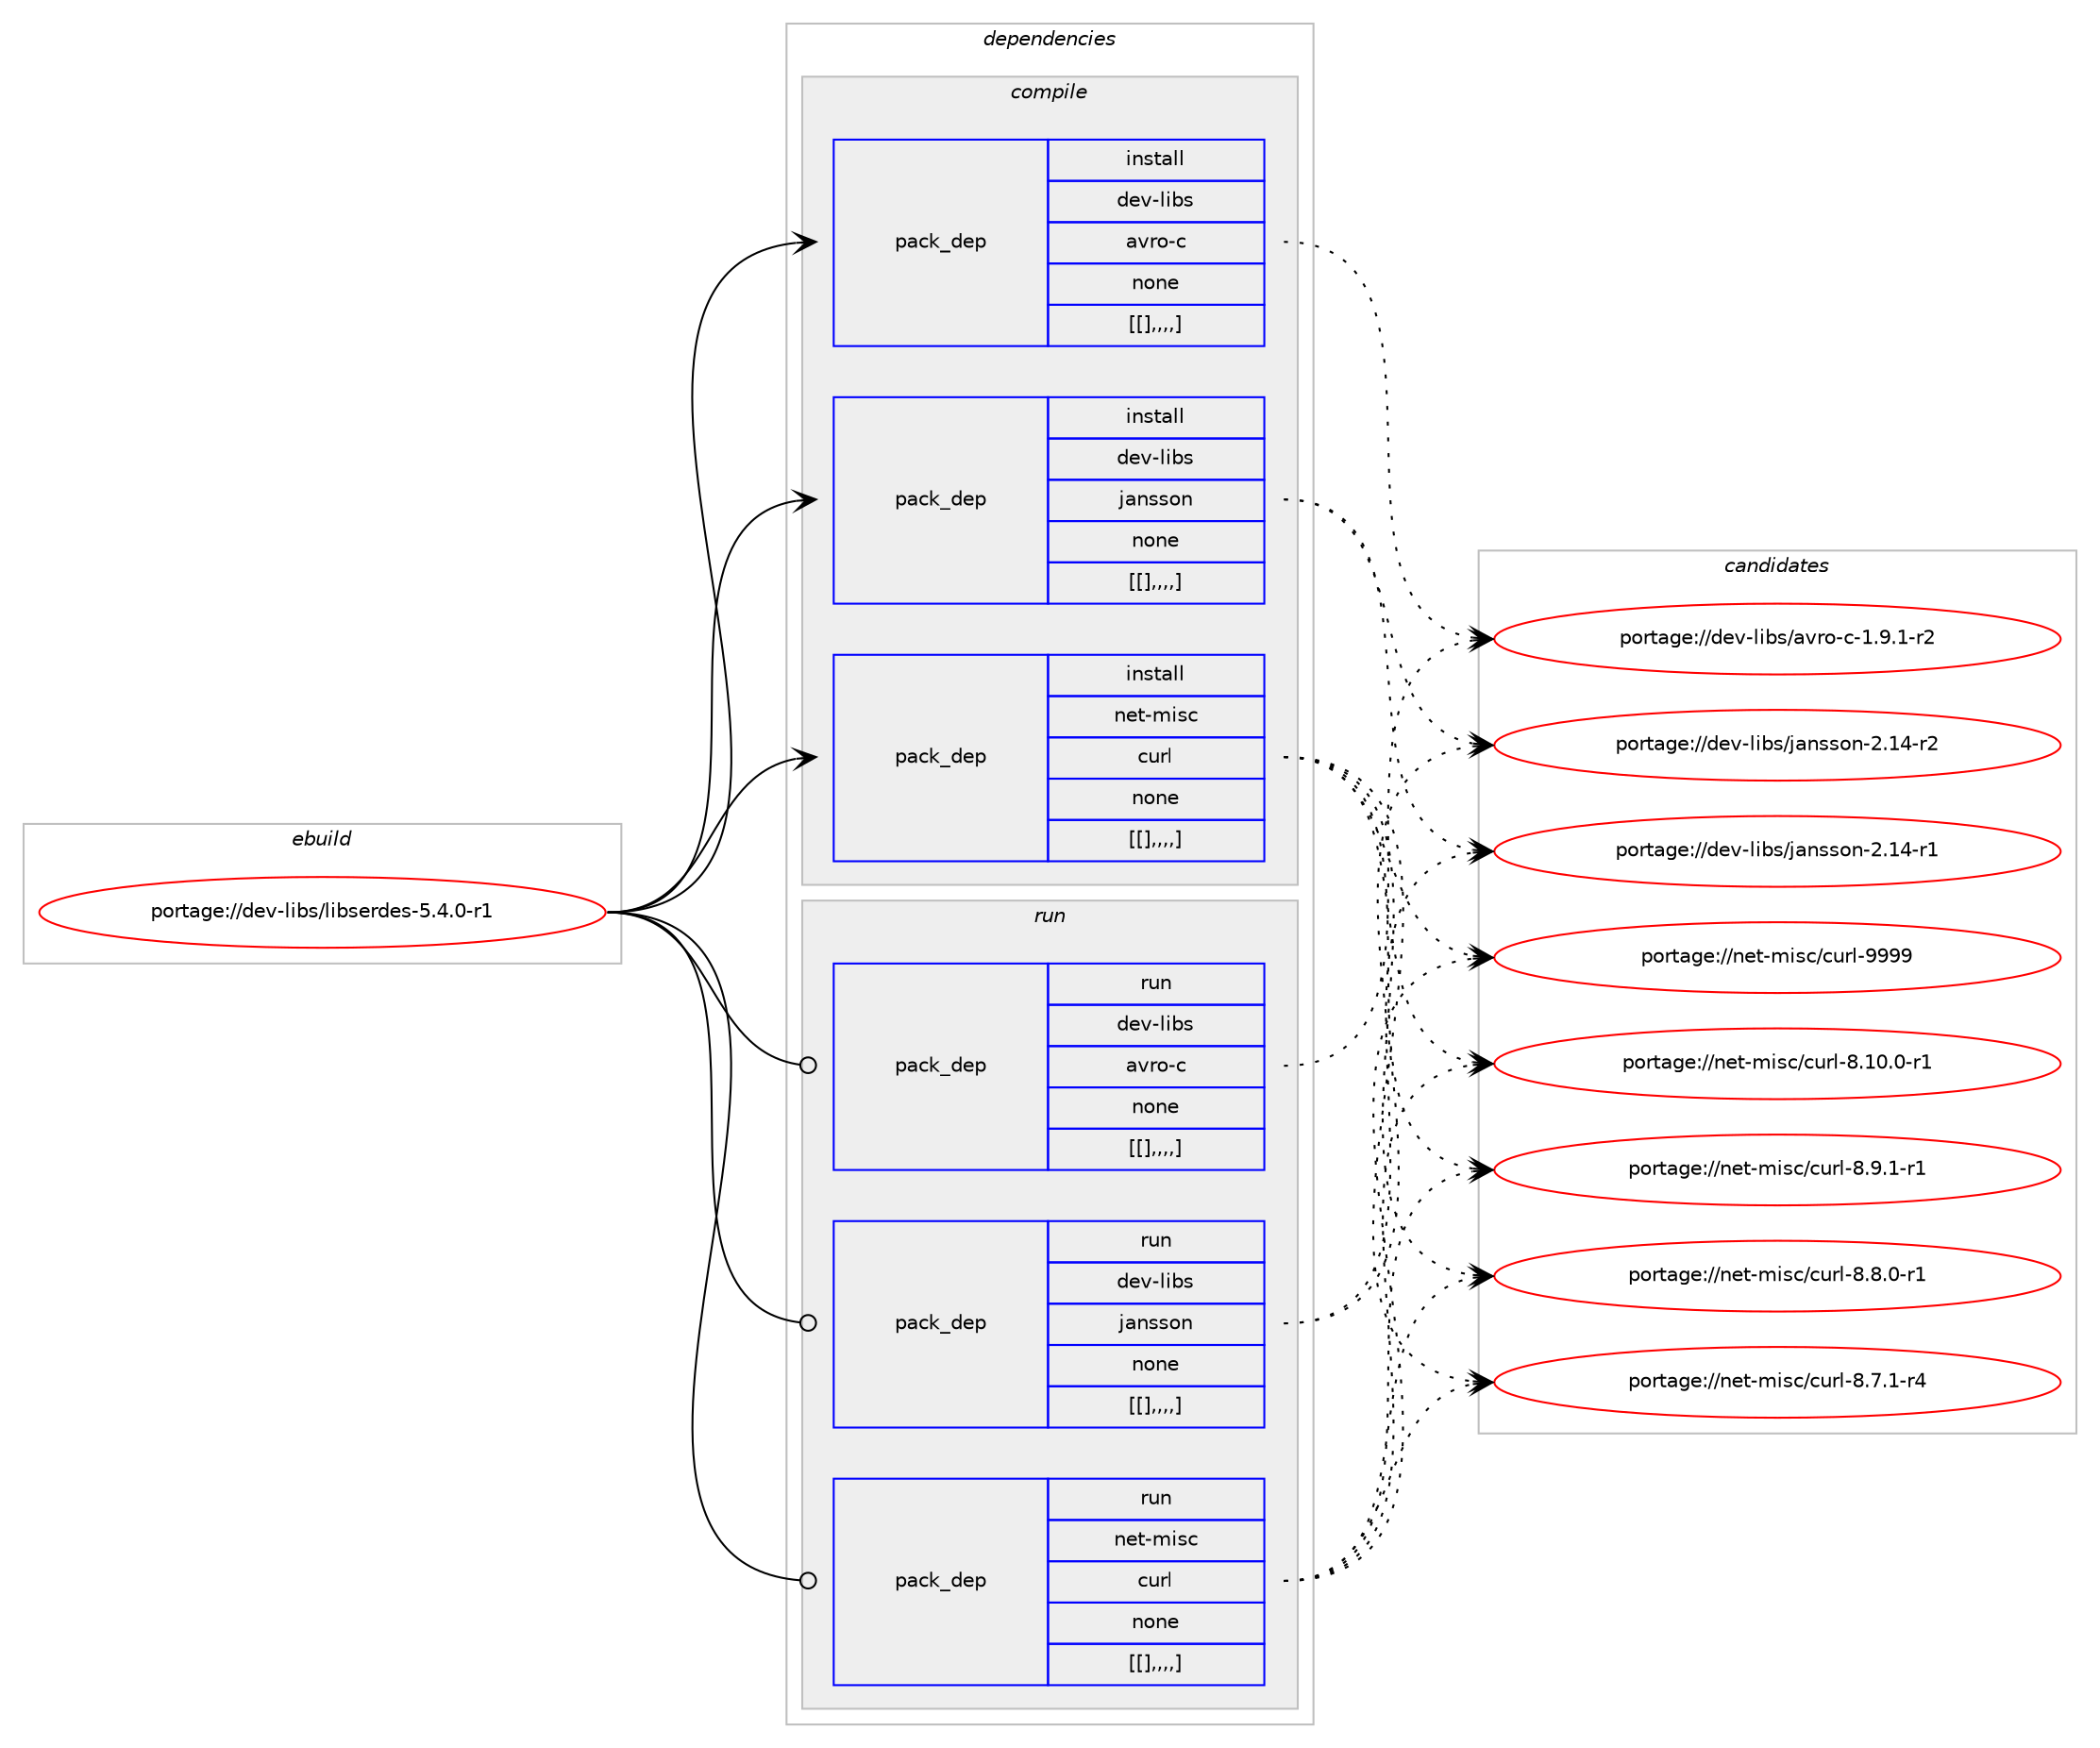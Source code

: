 digraph prolog {

# *************
# Graph options
# *************

newrank=true;
concentrate=true;
compound=true;
graph [rankdir=LR,fontname=Helvetica,fontsize=10,ranksep=1.5];#, ranksep=2.5, nodesep=0.2];
edge  [arrowhead=vee];
node  [fontname=Helvetica,fontsize=10];

# **********
# The ebuild
# **********

subgraph cluster_leftcol {
color=gray;
label=<<i>ebuild</i>>;
id [label="portage://dev-libs/libserdes-5.4.0-r1", color=red, width=4, href="../dev-libs/libserdes-5.4.0-r1.svg"];
}

# ****************
# The dependencies
# ****************

subgraph cluster_midcol {
color=gray;
label=<<i>dependencies</i>>;
subgraph cluster_compile {
fillcolor="#eeeeee";
style=filled;
label=<<i>compile</i>>;
subgraph pack83289 {
dependency112165 [label=<<TABLE BORDER="0" CELLBORDER="1" CELLSPACING="0" CELLPADDING="4" WIDTH="220"><TR><TD ROWSPAN="6" CELLPADDING="30">pack_dep</TD></TR><TR><TD WIDTH="110">install</TD></TR><TR><TD>dev-libs</TD></TR><TR><TD>avro-c</TD></TR><TR><TD>none</TD></TR><TR><TD>[[],,,,]</TD></TR></TABLE>>, shape=none, color=blue];
}
id:e -> dependency112165:w [weight=20,style="solid",arrowhead="vee"];
subgraph pack83290 {
dependency112166 [label=<<TABLE BORDER="0" CELLBORDER="1" CELLSPACING="0" CELLPADDING="4" WIDTH="220"><TR><TD ROWSPAN="6" CELLPADDING="30">pack_dep</TD></TR><TR><TD WIDTH="110">install</TD></TR><TR><TD>dev-libs</TD></TR><TR><TD>jansson</TD></TR><TR><TD>none</TD></TR><TR><TD>[[],,,,]</TD></TR></TABLE>>, shape=none, color=blue];
}
id:e -> dependency112166:w [weight=20,style="solid",arrowhead="vee"];
subgraph pack83291 {
dependency112167 [label=<<TABLE BORDER="0" CELLBORDER="1" CELLSPACING="0" CELLPADDING="4" WIDTH="220"><TR><TD ROWSPAN="6" CELLPADDING="30">pack_dep</TD></TR><TR><TD WIDTH="110">install</TD></TR><TR><TD>net-misc</TD></TR><TR><TD>curl</TD></TR><TR><TD>none</TD></TR><TR><TD>[[],,,,]</TD></TR></TABLE>>, shape=none, color=blue];
}
id:e -> dependency112167:w [weight=20,style="solid",arrowhead="vee"];
}
subgraph cluster_compileandrun {
fillcolor="#eeeeee";
style=filled;
label=<<i>compile and run</i>>;
}
subgraph cluster_run {
fillcolor="#eeeeee";
style=filled;
label=<<i>run</i>>;
subgraph pack83292 {
dependency112168 [label=<<TABLE BORDER="0" CELLBORDER="1" CELLSPACING="0" CELLPADDING="4" WIDTH="220"><TR><TD ROWSPAN="6" CELLPADDING="30">pack_dep</TD></TR><TR><TD WIDTH="110">run</TD></TR><TR><TD>dev-libs</TD></TR><TR><TD>avro-c</TD></TR><TR><TD>none</TD></TR><TR><TD>[[],,,,]</TD></TR></TABLE>>, shape=none, color=blue];
}
id:e -> dependency112168:w [weight=20,style="solid",arrowhead="odot"];
subgraph pack83293 {
dependency112169 [label=<<TABLE BORDER="0" CELLBORDER="1" CELLSPACING="0" CELLPADDING="4" WIDTH="220"><TR><TD ROWSPAN="6" CELLPADDING="30">pack_dep</TD></TR><TR><TD WIDTH="110">run</TD></TR><TR><TD>dev-libs</TD></TR><TR><TD>jansson</TD></TR><TR><TD>none</TD></TR><TR><TD>[[],,,,]</TD></TR></TABLE>>, shape=none, color=blue];
}
id:e -> dependency112169:w [weight=20,style="solid",arrowhead="odot"];
subgraph pack83294 {
dependency112170 [label=<<TABLE BORDER="0" CELLBORDER="1" CELLSPACING="0" CELLPADDING="4" WIDTH="220"><TR><TD ROWSPAN="6" CELLPADDING="30">pack_dep</TD></TR><TR><TD WIDTH="110">run</TD></TR><TR><TD>net-misc</TD></TR><TR><TD>curl</TD></TR><TR><TD>none</TD></TR><TR><TD>[[],,,,]</TD></TR></TABLE>>, shape=none, color=blue];
}
id:e -> dependency112170:w [weight=20,style="solid",arrowhead="odot"];
}
}

# **************
# The candidates
# **************

subgraph cluster_choices {
rank=same;
color=gray;
label=<<i>candidates</i>>;

subgraph choice83289 {
color=black;
nodesep=1;
choice1001011184510810598115479711811411145994549465746494511450 [label="portage://dev-libs/avro-c-1.9.1-r2", color=red, width=4,href="../dev-libs/avro-c-1.9.1-r2.svg"];
dependency112165:e -> choice1001011184510810598115479711811411145994549465746494511450:w [style=dotted,weight="100"];
}
subgraph choice83290 {
color=black;
nodesep=1;
choice1001011184510810598115471069711011511511111045504649524511450 [label="portage://dev-libs/jansson-2.14-r2", color=red, width=4,href="../dev-libs/jansson-2.14-r2.svg"];
choice1001011184510810598115471069711011511511111045504649524511449 [label="portage://dev-libs/jansson-2.14-r1", color=red, width=4,href="../dev-libs/jansson-2.14-r1.svg"];
dependency112166:e -> choice1001011184510810598115471069711011511511111045504649524511450:w [style=dotted,weight="100"];
dependency112166:e -> choice1001011184510810598115471069711011511511111045504649524511449:w [style=dotted,weight="100"];
}
subgraph choice83291 {
color=black;
nodesep=1;
choice110101116451091051159947991171141084557575757 [label="portage://net-misc/curl-9999", color=red, width=4,href="../net-misc/curl-9999.svg"];
choice11010111645109105115994799117114108455646494846484511449 [label="portage://net-misc/curl-8.10.0-r1", color=red, width=4,href="../net-misc/curl-8.10.0-r1.svg"];
choice110101116451091051159947991171141084556465746494511449 [label="portage://net-misc/curl-8.9.1-r1", color=red, width=4,href="../net-misc/curl-8.9.1-r1.svg"];
choice110101116451091051159947991171141084556465646484511449 [label="portage://net-misc/curl-8.8.0-r1", color=red, width=4,href="../net-misc/curl-8.8.0-r1.svg"];
choice110101116451091051159947991171141084556465546494511452 [label="portage://net-misc/curl-8.7.1-r4", color=red, width=4,href="../net-misc/curl-8.7.1-r4.svg"];
dependency112167:e -> choice110101116451091051159947991171141084557575757:w [style=dotted,weight="100"];
dependency112167:e -> choice11010111645109105115994799117114108455646494846484511449:w [style=dotted,weight="100"];
dependency112167:e -> choice110101116451091051159947991171141084556465746494511449:w [style=dotted,weight="100"];
dependency112167:e -> choice110101116451091051159947991171141084556465646484511449:w [style=dotted,weight="100"];
dependency112167:e -> choice110101116451091051159947991171141084556465546494511452:w [style=dotted,weight="100"];
}
subgraph choice83292 {
color=black;
nodesep=1;
choice1001011184510810598115479711811411145994549465746494511450 [label="portage://dev-libs/avro-c-1.9.1-r2", color=red, width=4,href="../dev-libs/avro-c-1.9.1-r2.svg"];
dependency112168:e -> choice1001011184510810598115479711811411145994549465746494511450:w [style=dotted,weight="100"];
}
subgraph choice83293 {
color=black;
nodesep=1;
choice1001011184510810598115471069711011511511111045504649524511450 [label="portage://dev-libs/jansson-2.14-r2", color=red, width=4,href="../dev-libs/jansson-2.14-r2.svg"];
choice1001011184510810598115471069711011511511111045504649524511449 [label="portage://dev-libs/jansson-2.14-r1", color=red, width=4,href="../dev-libs/jansson-2.14-r1.svg"];
dependency112169:e -> choice1001011184510810598115471069711011511511111045504649524511450:w [style=dotted,weight="100"];
dependency112169:e -> choice1001011184510810598115471069711011511511111045504649524511449:w [style=dotted,weight="100"];
}
subgraph choice83294 {
color=black;
nodesep=1;
choice110101116451091051159947991171141084557575757 [label="portage://net-misc/curl-9999", color=red, width=4,href="../net-misc/curl-9999.svg"];
choice11010111645109105115994799117114108455646494846484511449 [label="portage://net-misc/curl-8.10.0-r1", color=red, width=4,href="../net-misc/curl-8.10.0-r1.svg"];
choice110101116451091051159947991171141084556465746494511449 [label="portage://net-misc/curl-8.9.1-r1", color=red, width=4,href="../net-misc/curl-8.9.1-r1.svg"];
choice110101116451091051159947991171141084556465646484511449 [label="portage://net-misc/curl-8.8.0-r1", color=red, width=4,href="../net-misc/curl-8.8.0-r1.svg"];
choice110101116451091051159947991171141084556465546494511452 [label="portage://net-misc/curl-8.7.1-r4", color=red, width=4,href="../net-misc/curl-8.7.1-r4.svg"];
dependency112170:e -> choice110101116451091051159947991171141084557575757:w [style=dotted,weight="100"];
dependency112170:e -> choice11010111645109105115994799117114108455646494846484511449:w [style=dotted,weight="100"];
dependency112170:e -> choice110101116451091051159947991171141084556465746494511449:w [style=dotted,weight="100"];
dependency112170:e -> choice110101116451091051159947991171141084556465646484511449:w [style=dotted,weight="100"];
dependency112170:e -> choice110101116451091051159947991171141084556465546494511452:w [style=dotted,weight="100"];
}
}

}
